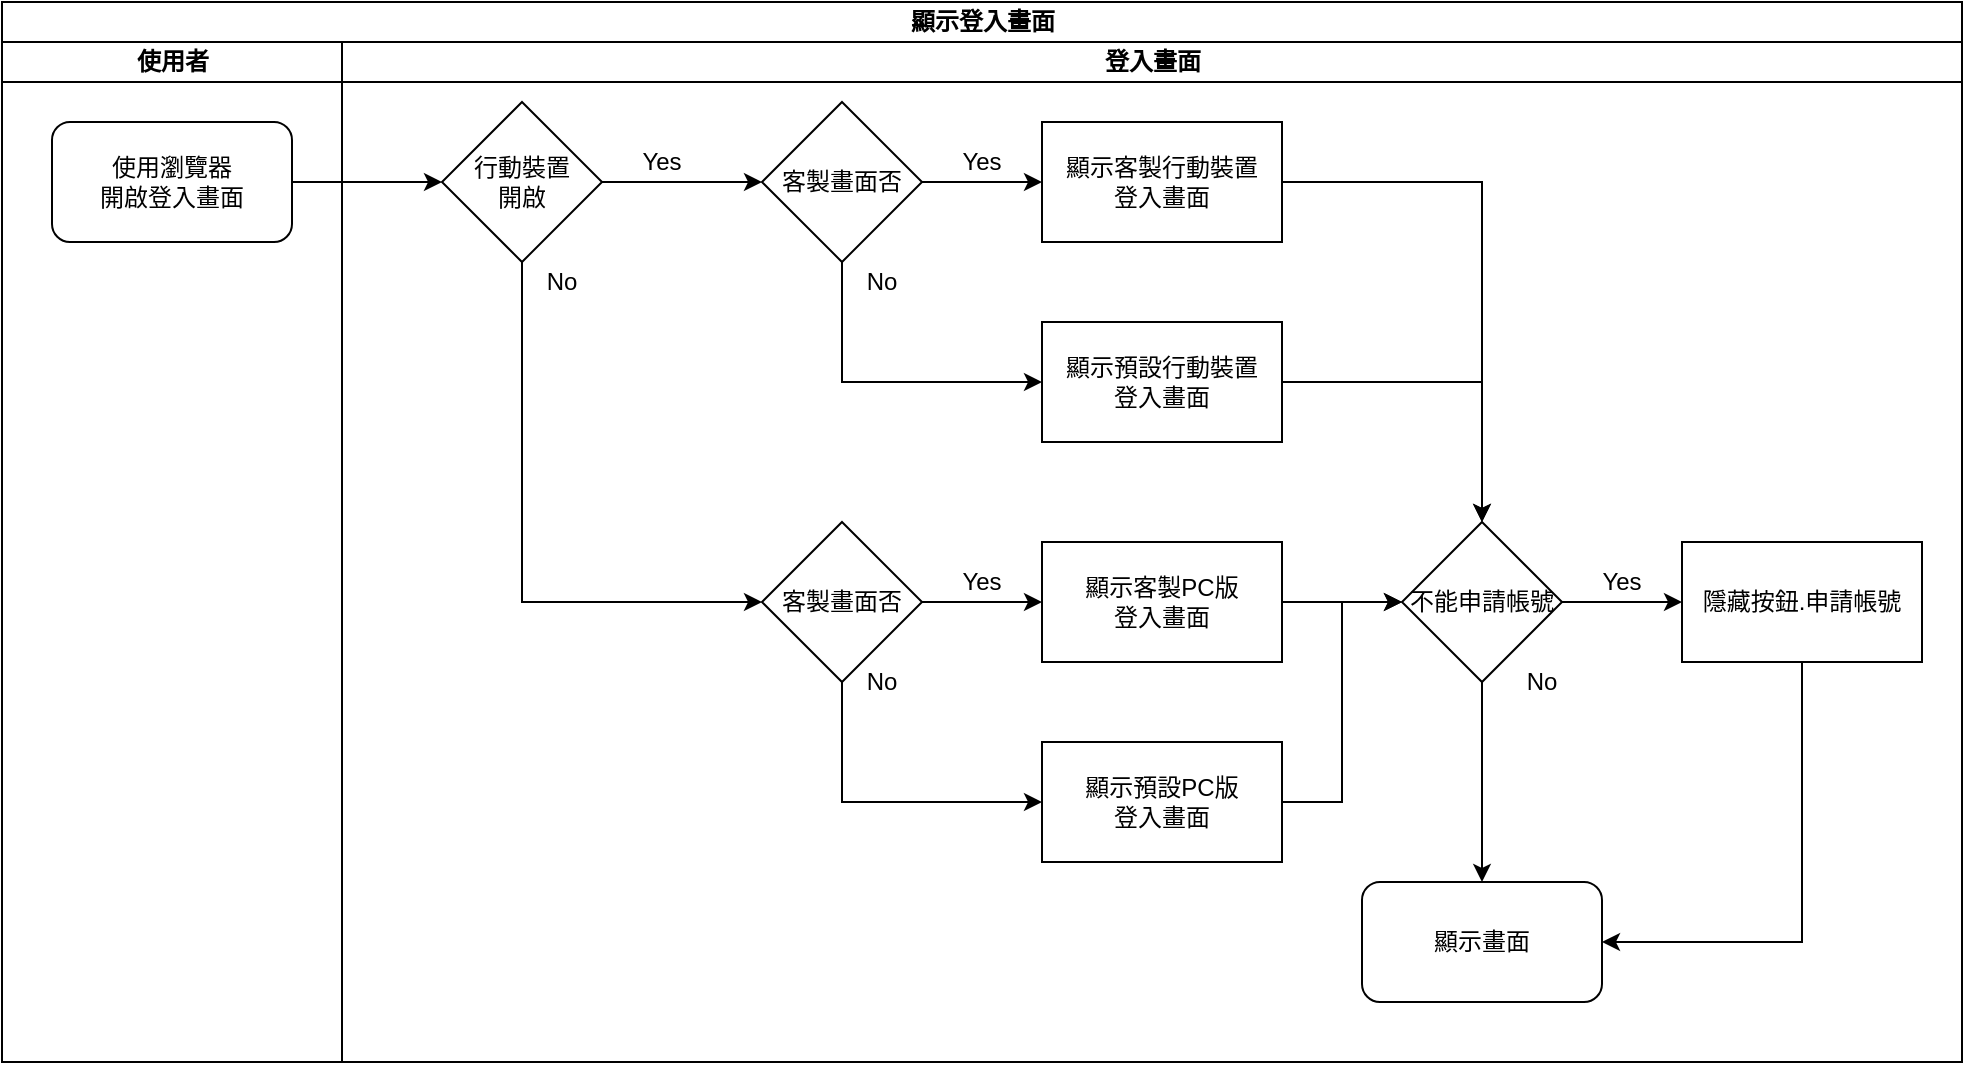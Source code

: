 <mxfile version="13.6.2" type="device"><diagram id="zwLep-FatDBbgMGYmht-" name="第1頁"><mxGraphModel dx="852" dy="494" grid="1" gridSize="10" guides="1" tooltips="1" connect="1" arrows="1" fold="1" page="1" pageScale="1" pageWidth="827" pageHeight="1169" math="0" shadow="0"><root><mxCell id="0"/><mxCell id="1" parent="0"/><mxCell id="wjhfjzgqiIl5eUpKOuJY-1" value="顯示登入畫面" style="swimlane;html=1;childLayout=stackLayout;resizeParent=1;resizeParentMax=0;startSize=20;" vertex="1" parent="1"><mxGeometry x="230" y="20" width="980" height="530" as="geometry"/></mxCell><mxCell id="wjhfjzgqiIl5eUpKOuJY-2" value="使用者" style="swimlane;html=1;startSize=20;" vertex="1" parent="wjhfjzgqiIl5eUpKOuJY-1"><mxGeometry y="20" width="170" height="510" as="geometry"/></mxCell><mxCell id="wjhfjzgqiIl5eUpKOuJY-5" value="使用瀏覽器&lt;br&gt;開啟登入畫面" style="rounded=1;whiteSpace=wrap;html=1;" vertex="1" parent="wjhfjzgqiIl5eUpKOuJY-2"><mxGeometry x="25" y="40" width="120" height="60" as="geometry"/></mxCell><mxCell id="wjhfjzgqiIl5eUpKOuJY-8" style="edgeStyle=orthogonalEdgeStyle;rounded=0;orthogonalLoop=1;jettySize=auto;html=1;" edge="1" parent="wjhfjzgqiIl5eUpKOuJY-1" source="wjhfjzgqiIl5eUpKOuJY-5" target="wjhfjzgqiIl5eUpKOuJY-7"><mxGeometry relative="1" as="geometry"/></mxCell><mxCell id="wjhfjzgqiIl5eUpKOuJY-3" value="登入畫面" style="swimlane;html=1;startSize=20;" vertex="1" parent="wjhfjzgqiIl5eUpKOuJY-1"><mxGeometry x="170" y="20" width="810" height="510" as="geometry"/></mxCell><mxCell id="wjhfjzgqiIl5eUpKOuJY-16" style="edgeStyle=orthogonalEdgeStyle;rounded=0;orthogonalLoop=1;jettySize=auto;html=1;entryX=0;entryY=0.5;entryDx=0;entryDy=0;exitX=0.5;exitY=1;exitDx=0;exitDy=0;" edge="1" parent="wjhfjzgqiIl5eUpKOuJY-3" source="wjhfjzgqiIl5eUpKOuJY-7" target="wjhfjzgqiIl5eUpKOuJY-15"><mxGeometry relative="1" as="geometry"/></mxCell><mxCell id="wjhfjzgqiIl5eUpKOuJY-7" value="行動裝置&lt;br&gt;開啟" style="rhombus;whiteSpace=wrap;html=1;" vertex="1" parent="wjhfjzgqiIl5eUpKOuJY-3"><mxGeometry x="50" y="30" width="80" height="80" as="geometry"/></mxCell><mxCell id="wjhfjzgqiIl5eUpKOuJY-43" value="No" style="text;html=1;strokeColor=none;fillColor=none;align=center;verticalAlign=middle;whiteSpace=wrap;rounded=0;" vertex="1" parent="wjhfjzgqiIl5eUpKOuJY-3"><mxGeometry x="90" y="110" width="40" height="20" as="geometry"/></mxCell><mxCell id="wjhfjzgqiIl5eUpKOuJY-32" value="Yes" style="text;html=1;strokeColor=none;fillColor=none;align=center;verticalAlign=middle;whiteSpace=wrap;rounded=0;" vertex="1" parent="wjhfjzgqiIl5eUpKOuJY-3"><mxGeometry x="140" y="50" width="40" height="20" as="geometry"/></mxCell><mxCell id="wjhfjzgqiIl5eUpKOuJY-39" style="edgeStyle=orthogonalEdgeStyle;rounded=0;orthogonalLoop=1;jettySize=auto;html=1;exitX=0.5;exitY=1;exitDx=0;exitDy=0;entryX=0;entryY=0.5;entryDx=0;entryDy=0;" edge="1" parent="wjhfjzgqiIl5eUpKOuJY-3" source="wjhfjzgqiIl5eUpKOuJY-15" target="wjhfjzgqiIl5eUpKOuJY-38"><mxGeometry relative="1" as="geometry"/></mxCell><mxCell id="wjhfjzgqiIl5eUpKOuJY-15" value="&lt;span&gt;客製畫面否&lt;/span&gt;" style="rhombus;whiteSpace=wrap;html=1;" vertex="1" parent="wjhfjzgqiIl5eUpKOuJY-3"><mxGeometry x="210" y="240" width="80" height="80" as="geometry"/></mxCell><mxCell id="wjhfjzgqiIl5eUpKOuJY-27" style="edgeStyle=orthogonalEdgeStyle;rounded=0;orthogonalLoop=1;jettySize=auto;html=1;" edge="1" parent="wjhfjzgqiIl5eUpKOuJY-3" source="wjhfjzgqiIl5eUpKOuJY-21" target="wjhfjzgqiIl5eUpKOuJY-26"><mxGeometry relative="1" as="geometry"/></mxCell><mxCell id="wjhfjzgqiIl5eUpKOuJY-18" value="" style="edgeStyle=orthogonalEdgeStyle;rounded=0;orthogonalLoop=1;jettySize=auto;html=1;" edge="1" parent="wjhfjzgqiIl5eUpKOuJY-3" source="wjhfjzgqiIl5eUpKOuJY-15" target="wjhfjzgqiIl5eUpKOuJY-17"><mxGeometry relative="1" as="geometry"/></mxCell><mxCell id="wjhfjzgqiIl5eUpKOuJY-22" value="" style="edgeStyle=orthogonalEdgeStyle;rounded=0;orthogonalLoop=1;jettySize=auto;html=1;" edge="1" parent="wjhfjzgqiIl5eUpKOuJY-3" source="wjhfjzgqiIl5eUpKOuJY-17" target="wjhfjzgqiIl5eUpKOuJY-21"><mxGeometry relative="1" as="geometry"/></mxCell><mxCell id="wjhfjzgqiIl5eUpKOuJY-29" value="" style="edgeStyle=orthogonalEdgeStyle;rounded=0;orthogonalLoop=1;jettySize=auto;html=1;" edge="1" parent="wjhfjzgqiIl5eUpKOuJY-3" source="wjhfjzgqiIl5eUpKOuJY-21" target="wjhfjzgqiIl5eUpKOuJY-28"><mxGeometry relative="1" as="geometry"/></mxCell><mxCell id="wjhfjzgqiIl5eUpKOuJY-30" style="edgeStyle=orthogonalEdgeStyle;rounded=0;orthogonalLoop=1;jettySize=auto;html=1;entryX=1;entryY=0.5;entryDx=0;entryDy=0;exitX=0.5;exitY=1;exitDx=0;exitDy=0;" edge="1" parent="wjhfjzgqiIl5eUpKOuJY-3" source="wjhfjzgqiIl5eUpKOuJY-28" target="wjhfjzgqiIl5eUpKOuJY-26"><mxGeometry relative="1" as="geometry"/></mxCell><mxCell id="wjhfjzgqiIl5eUpKOuJY-40" style="edgeStyle=orthogonalEdgeStyle;rounded=0;orthogonalLoop=1;jettySize=auto;html=1;entryX=0;entryY=0.5;entryDx=0;entryDy=0;" edge="1" parent="wjhfjzgqiIl5eUpKOuJY-3" source="wjhfjzgqiIl5eUpKOuJY-38" target="wjhfjzgqiIl5eUpKOuJY-21"><mxGeometry relative="1" as="geometry"/></mxCell><mxCell id="wjhfjzgqiIl5eUpKOuJY-45" value="No" style="text;html=1;strokeColor=none;fillColor=none;align=center;verticalAlign=middle;whiteSpace=wrap;rounded=0;" vertex="1" parent="wjhfjzgqiIl5eUpKOuJY-3"><mxGeometry x="250" y="110" width="40" height="20" as="geometry"/></mxCell><mxCell id="wjhfjzgqiIl5eUpKOuJY-44" value="No" style="text;html=1;strokeColor=none;fillColor=none;align=center;verticalAlign=middle;whiteSpace=wrap;rounded=0;" vertex="1" parent="wjhfjzgqiIl5eUpKOuJY-3"><mxGeometry x="250" y="310" width="40" height="20" as="geometry"/></mxCell><mxCell id="wjhfjzgqiIl5eUpKOuJY-33" value="Yes" style="text;html=1;strokeColor=none;fillColor=none;align=center;verticalAlign=middle;whiteSpace=wrap;rounded=0;" vertex="1" parent="wjhfjzgqiIl5eUpKOuJY-3"><mxGeometry x="300" y="50" width="40" height="20" as="geometry"/></mxCell><mxCell id="wjhfjzgqiIl5eUpKOuJY-41" value="Yes" style="text;html=1;strokeColor=none;fillColor=none;align=center;verticalAlign=middle;whiteSpace=wrap;rounded=0;" vertex="1" parent="wjhfjzgqiIl5eUpKOuJY-3"><mxGeometry x="300" y="260" width="40" height="20" as="geometry"/></mxCell><mxCell id="wjhfjzgqiIl5eUpKOuJY-38" value="顯示預設PC版&lt;br&gt;登入畫面" style="whiteSpace=wrap;html=1;" vertex="1" parent="wjhfjzgqiIl5eUpKOuJY-3"><mxGeometry x="350" y="350" width="120" height="60" as="geometry"/></mxCell><mxCell id="wjhfjzgqiIl5eUpKOuJY-17" value="&lt;span&gt;顯示客製PC版&lt;/span&gt;&lt;br&gt;&lt;span&gt;登入畫面&lt;/span&gt;" style="whiteSpace=wrap;html=1;" vertex="1" parent="wjhfjzgqiIl5eUpKOuJY-3"><mxGeometry x="350" y="250" width="120" height="60" as="geometry"/></mxCell><mxCell id="wjhfjzgqiIl5eUpKOuJY-37" style="edgeStyle=orthogonalEdgeStyle;rounded=0;orthogonalLoop=1;jettySize=auto;html=1;" edge="1" parent="wjhfjzgqiIl5eUpKOuJY-3" source="wjhfjzgqiIl5eUpKOuJY-34" target="wjhfjzgqiIl5eUpKOuJY-21"><mxGeometry relative="1" as="geometry"/></mxCell><mxCell id="wjhfjzgqiIl5eUpKOuJY-34" value="顯示預設行動裝置&lt;br&gt;登入畫面" style="whiteSpace=wrap;html=1;" vertex="1" parent="wjhfjzgqiIl5eUpKOuJY-3"><mxGeometry x="350" y="140" width="120" height="60" as="geometry"/></mxCell><mxCell id="wjhfjzgqiIl5eUpKOuJY-26" value="顯示畫面" style="rounded=1;whiteSpace=wrap;html=1;" vertex="1" parent="wjhfjzgqiIl5eUpKOuJY-3"><mxGeometry x="510" y="420" width="120" height="60" as="geometry"/></mxCell><mxCell id="wjhfjzgqiIl5eUpKOuJY-31" value="No" style="text;html=1;strokeColor=none;fillColor=none;align=center;verticalAlign=middle;whiteSpace=wrap;rounded=0;" vertex="1" parent="wjhfjzgqiIl5eUpKOuJY-3"><mxGeometry x="580" y="310" width="40" height="20" as="geometry"/></mxCell><mxCell id="wjhfjzgqiIl5eUpKOuJY-42" value="Yes" style="text;html=1;strokeColor=none;fillColor=none;align=center;verticalAlign=middle;whiteSpace=wrap;rounded=0;" vertex="1" parent="wjhfjzgqiIl5eUpKOuJY-3"><mxGeometry x="620" y="260" width="40" height="20" as="geometry"/></mxCell><mxCell id="wjhfjzgqiIl5eUpKOuJY-28" value="隱藏按鈕.申請帳號" style="whiteSpace=wrap;html=1;" vertex="1" parent="wjhfjzgqiIl5eUpKOuJY-3"><mxGeometry x="670" y="250" width="120" height="60" as="geometry"/></mxCell><mxCell id="wjhfjzgqiIl5eUpKOuJY-21" value="不能申請帳號" style="rhombus;whiteSpace=wrap;html=1;" vertex="1" parent="wjhfjzgqiIl5eUpKOuJY-3"><mxGeometry x="530" y="240" width="80" height="80" as="geometry"/></mxCell><mxCell id="wjhfjzgqiIl5eUpKOuJY-14" value="" style="edgeStyle=orthogonalEdgeStyle;rounded=0;orthogonalLoop=1;jettySize=auto;html=1;" edge="1" parent="1" source="wjhfjzgqiIl5eUpKOuJY-11" target="wjhfjzgqiIl5eUpKOuJY-13"><mxGeometry relative="1" as="geometry"/></mxCell><mxCell id="wjhfjzgqiIl5eUpKOuJY-36" style="edgeStyle=orthogonalEdgeStyle;rounded=0;orthogonalLoop=1;jettySize=auto;html=1;entryX=0;entryY=0.5;entryDx=0;entryDy=0;exitX=0.5;exitY=1;exitDx=0;exitDy=0;" edge="1" parent="1" source="wjhfjzgqiIl5eUpKOuJY-11" target="wjhfjzgqiIl5eUpKOuJY-34"><mxGeometry relative="1" as="geometry"/></mxCell><mxCell id="wjhfjzgqiIl5eUpKOuJY-11" value="客製畫面否" style="rhombus;whiteSpace=wrap;html=1;" vertex="1" parent="1"><mxGeometry x="610" y="70" width="80" height="80" as="geometry"/></mxCell><mxCell id="wjhfjzgqiIl5eUpKOuJY-12" value="" style="edgeStyle=orthogonalEdgeStyle;rounded=0;orthogonalLoop=1;jettySize=auto;html=1;" edge="1" parent="1" source="wjhfjzgqiIl5eUpKOuJY-7" target="wjhfjzgqiIl5eUpKOuJY-11"><mxGeometry relative="1" as="geometry"/></mxCell><mxCell id="wjhfjzgqiIl5eUpKOuJY-23" style="edgeStyle=orthogonalEdgeStyle;rounded=0;orthogonalLoop=1;jettySize=auto;html=1;" edge="1" parent="1" source="wjhfjzgqiIl5eUpKOuJY-13" target="wjhfjzgqiIl5eUpKOuJY-21"><mxGeometry relative="1" as="geometry"/></mxCell><mxCell id="wjhfjzgqiIl5eUpKOuJY-13" value="顯示客製行動裝置&lt;br&gt;登入畫面" style="whiteSpace=wrap;html=1;" vertex="1" parent="1"><mxGeometry x="750" y="80" width="120" height="60" as="geometry"/></mxCell></root></mxGraphModel></diagram></mxfile>